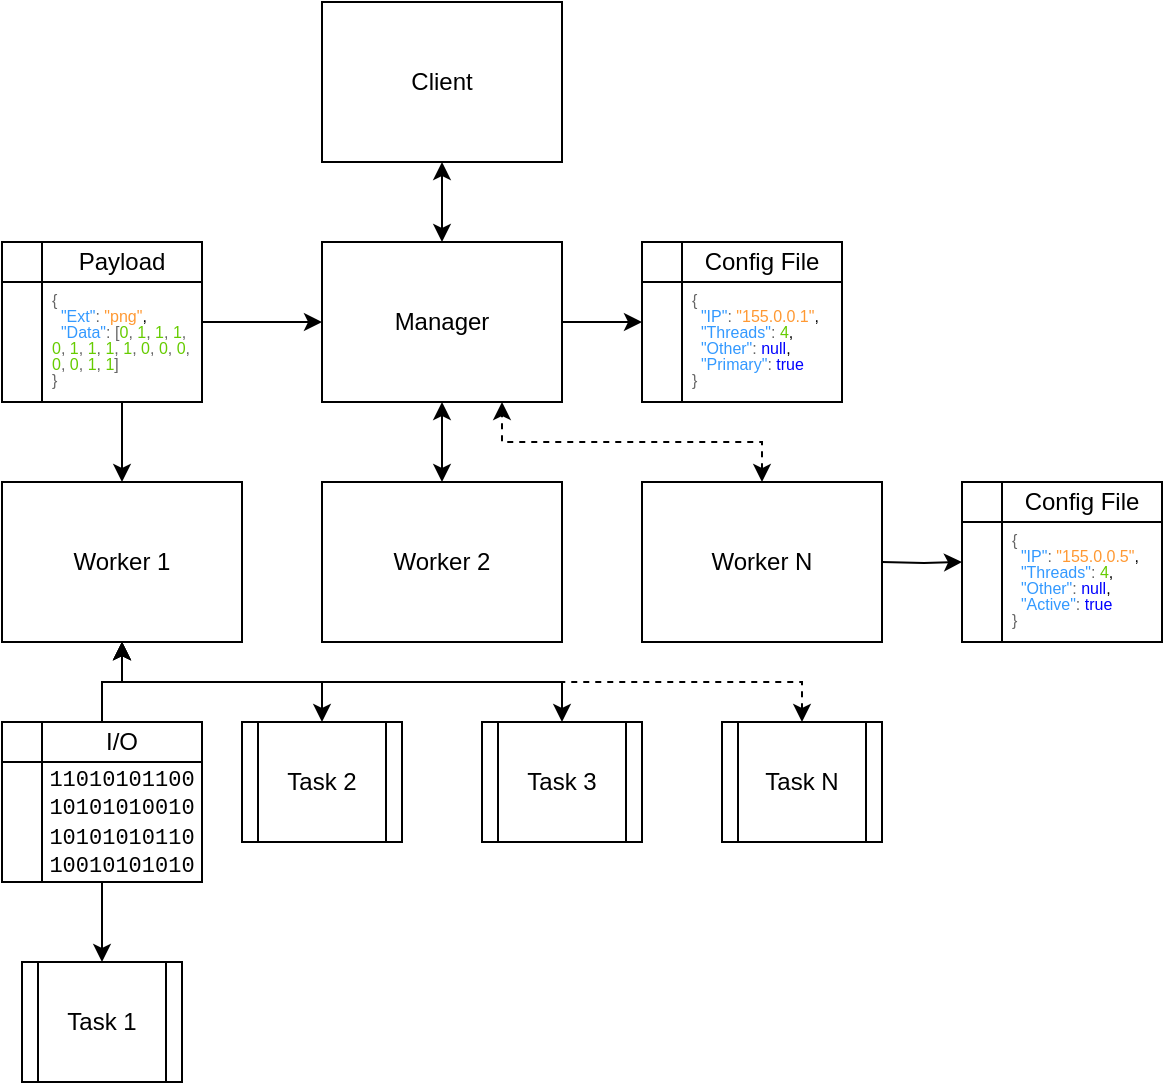 <mxfile version="13.6.2" type="device"><diagram id="E7jIARmdAz7nSxI3G2Zy" name="Page-1"><mxGraphModel dx="525" dy="305" grid="1" gridSize="10" guides="1" tooltips="1" connect="1" arrows="1" fold="1" page="1" pageScale="1" pageWidth="827" pageHeight="1169" math="0" shadow="0"><root><mxCell id="0"/><mxCell id="1" parent="0"/><mxCell id="GLHPiRKZHPiPoJVf0miG-3" style="edgeStyle=orthogonalEdgeStyle;rounded=0;orthogonalLoop=1;jettySize=auto;html=1;entryX=0.5;entryY=0;entryDx=0;entryDy=0;startArrow=classic;startFill=1;" edge="1" parent="1" source="GLHPiRKZHPiPoJVf0miG-1" target="GLHPiRKZHPiPoJVf0miG-2"><mxGeometry relative="1" as="geometry"/></mxCell><mxCell id="GLHPiRKZHPiPoJVf0miG-1" value="Client" style="rounded=0;whiteSpace=wrap;html=1;" vertex="1" parent="1"><mxGeometry x="240" y="80" width="120" height="80" as="geometry"/></mxCell><mxCell id="GLHPiRKZHPiPoJVf0miG-22" style="edgeStyle=orthogonalEdgeStyle;rounded=0;orthogonalLoop=1;jettySize=auto;html=1;startArrow=none;startFill=0;" edge="1" parent="1" source="GLHPiRKZHPiPoJVf0miG-2" target="GLHPiRKZHPiPoJVf0miG-21"><mxGeometry relative="1" as="geometry"/></mxCell><mxCell id="GLHPiRKZHPiPoJVf0miG-2" value="Manager" style="rounded=0;whiteSpace=wrap;html=1;" vertex="1" parent="1"><mxGeometry x="240" y="200" width="120" height="80" as="geometry"/></mxCell><mxCell id="GLHPiRKZHPiPoJVf0miG-6" style="edgeStyle=orthogonalEdgeStyle;rounded=0;orthogonalLoop=1;jettySize=auto;html=1;entryX=0.5;entryY=1;entryDx=0;entryDy=0;startArrow=classic;startFill=1;" edge="1" parent="1" source="GLHPiRKZHPiPoJVf0miG-5" target="GLHPiRKZHPiPoJVf0miG-2"><mxGeometry relative="1" as="geometry"/></mxCell><mxCell id="GLHPiRKZHPiPoJVf0miG-5" value="Worker 2" style="rounded=0;whiteSpace=wrap;html=1;" vertex="1" parent="1"><mxGeometry x="240" y="320" width="120" height="80" as="geometry"/></mxCell><mxCell id="GLHPiRKZHPiPoJVf0miG-8" value="Worker 1" style="rounded=0;whiteSpace=wrap;html=1;" vertex="1" parent="1"><mxGeometry x="80" y="320" width="120" height="80" as="geometry"/></mxCell><mxCell id="GLHPiRKZHPiPoJVf0miG-11" style="edgeStyle=orthogonalEdgeStyle;rounded=0;orthogonalLoop=1;jettySize=auto;html=1;entryX=0.75;entryY=1;entryDx=0;entryDy=0;startArrow=classic;startFill=1;dashed=1;" edge="1" parent="1" source="GLHPiRKZHPiPoJVf0miG-9" target="GLHPiRKZHPiPoJVf0miG-2"><mxGeometry relative="1" as="geometry"><Array as="points"><mxPoint x="460" y="300"/><mxPoint x="330" y="300"/></Array></mxGeometry></mxCell><mxCell id="GLHPiRKZHPiPoJVf0miG-9" value="&lt;div&gt;Worker N&lt;br&gt;&lt;/div&gt;" style="rounded=0;whiteSpace=wrap;html=1;" vertex="1" parent="1"><mxGeometry x="400" y="320" width="120" height="80" as="geometry"/></mxCell><mxCell id="GLHPiRKZHPiPoJVf0miG-13" value="Task 1" style="shape=process;whiteSpace=wrap;html=1;backgroundOutline=1;" vertex="1" parent="1"><mxGeometry x="90" y="560" width="80" height="60" as="geometry"/></mxCell><mxCell id="GLHPiRKZHPiPoJVf0miG-18" style="edgeStyle=orthogonalEdgeStyle;rounded=0;orthogonalLoop=1;jettySize=auto;html=1;entryX=0.5;entryY=1;entryDx=0;entryDy=0;startArrow=classic;startFill=1;" edge="1" parent="1" source="GLHPiRKZHPiPoJVf0miG-14" target="GLHPiRKZHPiPoJVf0miG-8"><mxGeometry relative="1" as="geometry"/></mxCell><mxCell id="GLHPiRKZHPiPoJVf0miG-14" value="Task 2" style="shape=process;whiteSpace=wrap;html=1;backgroundOutline=1;" vertex="1" parent="1"><mxGeometry x="200" y="440" width="80" height="60" as="geometry"/></mxCell><mxCell id="GLHPiRKZHPiPoJVf0miG-19" style="edgeStyle=orthogonalEdgeStyle;rounded=0;orthogonalLoop=1;jettySize=auto;html=1;entryX=0.5;entryY=1;entryDx=0;entryDy=0;startArrow=classic;startFill=1;" edge="1" parent="1" source="GLHPiRKZHPiPoJVf0miG-15" target="GLHPiRKZHPiPoJVf0miG-8"><mxGeometry relative="1" as="geometry"><Array as="points"><mxPoint x="360" y="420"/><mxPoint x="140" y="420"/></Array></mxGeometry></mxCell><mxCell id="GLHPiRKZHPiPoJVf0miG-15" value="Task 3" style="shape=process;whiteSpace=wrap;html=1;backgroundOutline=1;" vertex="1" parent="1"><mxGeometry x="320" y="440" width="80" height="60" as="geometry"/></mxCell><mxCell id="GLHPiRKZHPiPoJVf0miG-20" style="edgeStyle=orthogonalEdgeStyle;rounded=0;orthogonalLoop=1;jettySize=auto;html=1;startArrow=classic;startFill=1;dashed=1;" edge="1" parent="1" source="GLHPiRKZHPiPoJVf0miG-16"><mxGeometry relative="1" as="geometry"><mxPoint x="140" y="400.0" as="targetPoint"/><Array as="points"><mxPoint x="480" y="420"/><mxPoint x="140" y="420"/></Array></mxGeometry></mxCell><mxCell id="GLHPiRKZHPiPoJVf0miG-16" value="Task N" style="shape=process;whiteSpace=wrap;html=1;backgroundOutline=1;" vertex="1" parent="1"><mxGeometry x="440" y="440" width="80" height="60" as="geometry"/></mxCell><mxCell id="GLHPiRKZHPiPoJVf0miG-21" value="" style="shape=internalStorage;whiteSpace=wrap;html=1;backgroundOutline=1;" vertex="1" parent="1"><mxGeometry x="400" y="200" width="100" height="80" as="geometry"/></mxCell><mxCell id="GLHPiRKZHPiPoJVf0miG-23" value="Config File" style="text;html=1;strokeColor=none;fillColor=none;align=center;verticalAlign=middle;whiteSpace=wrap;rounded=0;" vertex="1" parent="1"><mxGeometry x="420" y="200" width="80" height="20" as="geometry"/></mxCell><mxCell id="GLHPiRKZHPiPoJVf0miG-24" value="&lt;p style=&quot;line-height: 100% ; font-size: 8px&quot;&gt;&lt;font style=&quot;font-size: 8px&quot;&gt;&lt;br&gt;&lt;font color=&quot;#666666&quot;&gt;{&lt;/font&gt;&lt;br&gt;&lt;font color=&quot;#3399FF&quot;&gt;&amp;nbsp; &quot;IP&quot;&lt;font color=&quot;#666666&quot;&gt;:&lt;/font&gt;&lt;/font&gt; &lt;font color=&quot;#FF9933&quot;&gt;&quot;155.0.0.1&quot;&lt;/font&gt;,&lt;br&gt;&lt;font color=&quot;#3399FF&quot;&gt;&amp;nbsp; &quot;Threads&quot;&lt;font color=&quot;#666666&quot;&gt;:&lt;/font&gt;&lt;/font&gt; &lt;font color=&quot;#66CC00&quot;&gt;4&lt;/font&gt;,&lt;br&gt;&amp;nbsp; &lt;font color=&quot;#3399FF&quot;&gt;&quot;Other&quot;&lt;font color=&quot;#666666&quot;&gt;:&lt;/font&gt;&lt;/font&gt; &lt;font color=&quot;#0000FF&quot;&gt;null&lt;/font&gt;,&lt;br&gt;&amp;nbsp; &lt;font color=&quot;#3399FF&quot;&gt;&quot;Primary&quot;&lt;font color=&quot;#666666&quot;&gt;:&lt;/font&gt;&lt;/font&gt; &lt;font color=&quot;#0000FF&quot;&gt;true&lt;/font&gt;&lt;br&gt;&lt;font color=&quot;#666666&quot;&gt;}&lt;/font&gt;&lt;/font&gt;&lt;/p&gt;" style="text;html=1;strokeColor=none;fillColor=none;spacing=5;spacingTop=-20;whiteSpace=wrap;overflow=hidden;rounded=0;" vertex="1" parent="1"><mxGeometry x="420" y="220" width="80" height="60" as="geometry"/></mxCell><mxCell id="GLHPiRKZHPiPoJVf0miG-25" style="edgeStyle=orthogonalEdgeStyle;rounded=0;orthogonalLoop=1;jettySize=auto;html=1;startArrow=none;startFill=0;" edge="1" parent="1" target="GLHPiRKZHPiPoJVf0miG-26"><mxGeometry relative="1" as="geometry"><mxPoint x="520" y="360" as="sourcePoint"/></mxGeometry></mxCell><mxCell id="GLHPiRKZHPiPoJVf0miG-26" value="" style="shape=internalStorage;whiteSpace=wrap;html=1;backgroundOutline=1;" vertex="1" parent="1"><mxGeometry x="560" y="320" width="100" height="80" as="geometry"/></mxCell><mxCell id="GLHPiRKZHPiPoJVf0miG-27" value="Config File" style="text;html=1;strokeColor=none;fillColor=none;align=center;verticalAlign=middle;whiteSpace=wrap;rounded=0;" vertex="1" parent="1"><mxGeometry x="580" y="320" width="80" height="20" as="geometry"/></mxCell><mxCell id="GLHPiRKZHPiPoJVf0miG-28" value="&lt;p style=&quot;line-height: 100% ; font-size: 8px&quot;&gt;&lt;font style=&quot;font-size: 8px&quot;&gt;&lt;br&gt;&lt;font color=&quot;#666666&quot;&gt;{&lt;/font&gt;&lt;br&gt;&lt;font color=&quot;#3399FF&quot;&gt;&amp;nbsp; &quot;IP&quot;&lt;font color=&quot;#666666&quot;&gt;:&lt;/font&gt;&lt;/font&gt; &lt;font color=&quot;#FF9933&quot;&gt;&quot;155.0.0.5&quot;&lt;/font&gt;,&lt;br&gt;&lt;font color=&quot;#3399FF&quot;&gt;&amp;nbsp; &quot;Threads&quot;&lt;font color=&quot;#666666&quot;&gt;:&lt;/font&gt;&lt;/font&gt; &lt;font color=&quot;#66CC00&quot;&gt;4&lt;/font&gt;,&lt;br&gt;&amp;nbsp; &lt;font color=&quot;#3399FF&quot;&gt;&quot;Other&quot;&lt;font color=&quot;#666666&quot;&gt;:&lt;/font&gt;&lt;/font&gt; &lt;font color=&quot;#0000FF&quot;&gt;null&lt;/font&gt;,&lt;br&gt;&amp;nbsp; &lt;font color=&quot;#3399FF&quot;&gt;&quot;Active&quot;&lt;font color=&quot;#666666&quot;&gt;:&lt;/font&gt;&lt;/font&gt; &lt;font color=&quot;#0000FF&quot;&gt;true&lt;/font&gt;&lt;br&gt;&lt;font color=&quot;#666666&quot;&gt;}&lt;/font&gt;&lt;/font&gt;&lt;/p&gt;" style="text;html=1;strokeColor=none;fillColor=none;spacing=5;spacingTop=-20;whiteSpace=wrap;overflow=hidden;rounded=0;" vertex="1" parent="1"><mxGeometry x="580" y="340" width="80" height="60" as="geometry"/></mxCell><mxCell id="GLHPiRKZHPiPoJVf0miG-35" style="edgeStyle=orthogonalEdgeStyle;rounded=0;orthogonalLoop=1;jettySize=auto;html=1;entryX=0;entryY=0.5;entryDx=0;entryDy=0;startArrow=none;startFill=0;" edge="1" parent="1" source="GLHPiRKZHPiPoJVf0miG-30" target="GLHPiRKZHPiPoJVf0miG-2"><mxGeometry relative="1" as="geometry"/></mxCell><mxCell id="GLHPiRKZHPiPoJVf0miG-30" value="" style="shape=internalStorage;whiteSpace=wrap;html=1;backgroundOutline=1;" vertex="1" parent="1"><mxGeometry x="80" y="200" width="100" height="80" as="geometry"/></mxCell><mxCell id="GLHPiRKZHPiPoJVf0miG-31" value="Payload" style="text;html=1;strokeColor=none;fillColor=none;align=center;verticalAlign=middle;whiteSpace=wrap;rounded=0;" vertex="1" parent="1"><mxGeometry x="100" y="200" width="80" height="20" as="geometry"/></mxCell><mxCell id="GLHPiRKZHPiPoJVf0miG-36" style="edgeStyle=orthogonalEdgeStyle;rounded=0;orthogonalLoop=1;jettySize=auto;html=1;entryX=0.5;entryY=0;entryDx=0;entryDy=0;startArrow=none;startFill=0;" edge="1" parent="1" source="GLHPiRKZHPiPoJVf0miG-33" target="GLHPiRKZHPiPoJVf0miG-8"><mxGeometry relative="1" as="geometry"/></mxCell><mxCell id="GLHPiRKZHPiPoJVf0miG-33" value="&lt;p style=&quot;line-height: 100% ; font-size: 8px&quot;&gt;&lt;font style=&quot;font-size: 8px&quot;&gt;&lt;br&gt;&lt;font color=&quot;#666666&quot;&gt;{&lt;/font&gt;&lt;br&gt;&lt;font color=&quot;#3399FF&quot;&gt;&amp;nbsp; &quot;Ext&quot;&lt;font color=&quot;#666666&quot;&gt;:&lt;/font&gt;&lt;/font&gt; &lt;font color=&quot;#FF9933&quot;&gt;&quot;png&quot;&lt;/font&gt;,&lt;br&gt;&lt;font color=&quot;#3399FF&quot;&gt;&amp;nbsp; &quot;Data&quot;&lt;font color=&quot;#666666&quot;&gt;:&lt;/font&gt;&lt;/font&gt; &lt;font color=&quot;#666666&quot;&gt;[&lt;/font&gt;&lt;/font&gt;&lt;font style=&quot;font-size: 8px&quot;&gt;&lt;font color=&quot;#666666&quot;&gt;&lt;font style=&quot;font-size: 8px&quot;&gt;&lt;font color=&quot;#66CC00&quot;&gt;0&lt;/font&gt;, &lt;/font&gt;&lt;/font&gt;&lt;/font&gt;&lt;font style=&quot;font-size: 8px&quot;&gt;&lt;font color=&quot;#666666&quot;&gt;&lt;font style=&quot;font-size: 8px&quot;&gt;&lt;font style=&quot;font-size: 8px&quot;&gt;&lt;font color=&quot;#66CC00&quot;&gt;1&lt;/font&gt;, &lt;/font&gt;&lt;/font&gt;&lt;/font&gt;&lt;/font&gt;&lt;font style=&quot;font-size: 8px&quot;&gt;&lt;font color=&quot;#666666&quot;&gt;&lt;font style=&quot;font-size: 8px&quot;&gt;&lt;font style=&quot;font-size: 8px&quot;&gt;&lt;font style=&quot;font-size: 8px&quot;&gt;&lt;font color=&quot;#66CC00&quot;&gt;1&lt;/font&gt;, &lt;/font&gt;&lt;/font&gt;&lt;/font&gt;&lt;/font&gt;&lt;/font&gt;&lt;font style=&quot;font-size: 8px&quot;&gt;&lt;font color=&quot;#666666&quot;&gt;&lt;font style=&quot;font-size: 8px&quot;&gt;&lt;font style=&quot;font-size: 8px&quot;&gt;&lt;font style=&quot;font-size: 8px&quot;&gt;&lt;font style=&quot;font-size: 8px&quot;&gt;&lt;font color=&quot;#66CC00&quot;&gt;1&lt;/font&gt;, &lt;/font&gt;&lt;/font&gt;&lt;/font&gt;&lt;/font&gt;&lt;/font&gt;&lt;/font&gt;&lt;font style=&quot;font-size: 8px&quot;&gt;&lt;font color=&quot;#666666&quot;&gt;&lt;font style=&quot;font-size: 8px&quot;&gt;&lt;font style=&quot;font-size: 8px&quot;&gt;&lt;font style=&quot;font-size: 8px&quot;&gt;&lt;font style=&quot;font-size: 8px&quot;&gt;&lt;font style=&quot;font-size: 8px&quot;&gt;&lt;font color=&quot;#66CC00&quot;&gt;0&lt;/font&gt;, &lt;/font&gt;&lt;/font&gt;&lt;/font&gt;&lt;/font&gt;&lt;/font&gt;&lt;/font&gt;&lt;/font&gt;&lt;font style=&quot;font-size: 8px&quot;&gt;&lt;font color=&quot;#666666&quot;&gt;&lt;font style=&quot;font-size: 8px&quot;&gt;&lt;font style=&quot;font-size: 8px&quot;&gt;&lt;font style=&quot;font-size: 8px&quot;&gt;&lt;font style=&quot;font-size: 8px&quot;&gt;&lt;font style=&quot;font-size: 8px&quot;&gt;&lt;font style=&quot;font-size: 8px&quot;&gt;&lt;font color=&quot;#66CC00&quot;&gt;1&lt;/font&gt;, &lt;/font&gt;&lt;/font&gt;&lt;/font&gt;&lt;/font&gt;&lt;/font&gt;&lt;/font&gt;&lt;/font&gt;&lt;/font&gt;&lt;font style=&quot;font-size: 8px&quot;&gt;&lt;font color=&quot;#666666&quot;&gt;&lt;font style=&quot;font-size: 8px&quot;&gt;&lt;font style=&quot;font-size: 8px&quot;&gt;&lt;font style=&quot;font-size: 8px&quot;&gt;&lt;font style=&quot;font-size: 8px&quot;&gt;&lt;font style=&quot;font-size: 8px&quot;&gt;&lt;font style=&quot;font-size: 8px&quot;&gt;&lt;font style=&quot;font-size: 8px&quot;&gt;&lt;font color=&quot;#66CC00&quot;&gt;1&lt;/font&gt;, &lt;/font&gt;&lt;/font&gt;&lt;/font&gt;&lt;/font&gt;&lt;/font&gt;&lt;/font&gt;&lt;/font&gt;&lt;/font&gt;&lt;/font&gt;&lt;font style=&quot;font-size: 8px&quot;&gt;&lt;font color=&quot;#666666&quot;&gt;&lt;font style=&quot;font-size: 8px&quot;&gt;&lt;font style=&quot;font-size: 8px&quot;&gt;&lt;font style=&quot;font-size: 8px&quot;&gt;&lt;font style=&quot;font-size: 8px&quot;&gt;&lt;font style=&quot;font-size: 8px&quot;&gt;&lt;font style=&quot;font-size: 8px&quot;&gt;&lt;font style=&quot;font-size: 8px&quot;&gt;&lt;font style=&quot;font-size: 8px&quot;&gt;&lt;font color=&quot;#66CC00&quot;&gt;1&lt;/font&gt;, &lt;/font&gt;&lt;/font&gt;&lt;/font&gt;&lt;/font&gt;&lt;/font&gt;&lt;/font&gt;&lt;/font&gt;&lt;/font&gt;&lt;/font&gt;&lt;/font&gt;&lt;font style=&quot;font-size: 8px&quot;&gt;&lt;font color=&quot;#666666&quot;&gt;&lt;font style=&quot;font-size: 8px&quot;&gt;&lt;font style=&quot;font-size: 8px&quot;&gt;&lt;font style=&quot;font-size: 8px&quot;&gt;&lt;font style=&quot;font-size: 8px&quot;&gt;&lt;font style=&quot;font-size: 8px&quot;&gt;&lt;font style=&quot;font-size: 8px&quot;&gt;&lt;font style=&quot;font-size: 8px&quot;&gt;&lt;font style=&quot;font-size: 8px&quot;&gt;&lt;font style=&quot;font-size: 8px&quot;&gt;&lt;font color=&quot;#66CC00&quot;&gt;1&lt;/font&gt;, &lt;/font&gt;&lt;/font&gt;&lt;/font&gt;&lt;/font&gt;&lt;/font&gt;&lt;/font&gt;&lt;/font&gt;&lt;/font&gt;&lt;/font&gt;&lt;/font&gt;&lt;/font&gt;&lt;font style=&quot;font-size: 8px&quot;&gt;&lt;font color=&quot;#666666&quot;&gt;&lt;font style=&quot;font-size: 8px&quot;&gt;&lt;font style=&quot;font-size: 8px&quot;&gt;&lt;font style=&quot;font-size: 8px&quot;&gt;&lt;font style=&quot;font-size: 8px&quot;&gt;&lt;font style=&quot;font-size: 8px&quot;&gt;&lt;font style=&quot;font-size: 8px&quot;&gt;&lt;font style=&quot;font-size: 8px&quot;&gt;&lt;font style=&quot;font-size: 8px&quot;&gt;&lt;font style=&quot;font-size: 8px&quot;&gt;&lt;font style=&quot;font-size: 8px&quot;&gt;&lt;font color=&quot;#66CC00&quot;&gt;0&lt;/font&gt;, &lt;/font&gt;&lt;/font&gt;&lt;/font&gt;&lt;/font&gt;&lt;/font&gt;&lt;/font&gt;&lt;/font&gt;&lt;/font&gt;&lt;/font&gt;&lt;/font&gt;&lt;/font&gt;&lt;/font&gt;&lt;font style=&quot;font-size: 8px&quot;&gt;&lt;font color=&quot;#666666&quot;&gt;&lt;font style=&quot;font-size: 8px&quot;&gt;&lt;font style=&quot;font-size: 8px&quot;&gt;&lt;font style=&quot;font-size: 8px&quot;&gt;&lt;font style=&quot;font-size: 8px&quot;&gt;&lt;font style=&quot;font-size: 8px&quot;&gt;&lt;font style=&quot;font-size: 8px&quot;&gt;&lt;font style=&quot;font-size: 8px&quot;&gt;&lt;font style=&quot;font-size: 8px&quot;&gt;&lt;font style=&quot;font-size: 8px&quot;&gt;&lt;font style=&quot;font-size: 8px&quot;&gt;&lt;font style=&quot;font-size: 8px&quot;&gt;&lt;font color=&quot;#66CC00&quot;&gt;0&lt;/font&gt;, &lt;/font&gt;&lt;/font&gt;&lt;/font&gt;&lt;/font&gt;&lt;/font&gt;&lt;/font&gt;&lt;/font&gt;&lt;/font&gt;&lt;/font&gt;&lt;/font&gt;&lt;/font&gt;&lt;/font&gt;&lt;/font&gt;&lt;font style=&quot;font-size: 8px&quot;&gt;&lt;font color=&quot;#666666&quot;&gt;&lt;font style=&quot;font-size: 8px&quot;&gt;&lt;font style=&quot;font-size: 8px&quot;&gt;&lt;font style=&quot;font-size: 8px&quot;&gt;&lt;font style=&quot;font-size: 8px&quot;&gt;&lt;font style=&quot;font-size: 8px&quot;&gt;&lt;font style=&quot;font-size: 8px&quot;&gt;&lt;font style=&quot;font-size: 8px&quot;&gt;&lt;font style=&quot;font-size: 8px&quot;&gt;&lt;font style=&quot;font-size: 8px&quot;&gt;&lt;font style=&quot;font-size: 8px&quot;&gt;&lt;font style=&quot;font-size: 8px&quot;&gt;&lt;font style=&quot;font-size: 8px&quot;&gt;&lt;font color=&quot;#66CC00&quot;&gt;0&lt;/font&gt;, &lt;/font&gt;&lt;/font&gt;&lt;/font&gt;&lt;/font&gt;&lt;/font&gt;&lt;/font&gt;&lt;/font&gt;&lt;/font&gt;&lt;/font&gt;&lt;/font&gt;&lt;/font&gt;&lt;/font&gt;&lt;/font&gt;&lt;/font&gt;&lt;font style=&quot;font-size: 8px&quot;&gt;&lt;font color=&quot;#666666&quot;&gt;&lt;font style=&quot;font-size: 8px&quot;&gt;&lt;font style=&quot;font-size: 8px&quot;&gt;&lt;font style=&quot;font-size: 8px&quot;&gt;&lt;font style=&quot;font-size: 8px&quot;&gt;&lt;font style=&quot;font-size: 8px&quot;&gt;&lt;font style=&quot;font-size: 8px&quot;&gt;&lt;font style=&quot;font-size: 8px&quot;&gt;&lt;font style=&quot;font-size: 8px&quot;&gt;&lt;font style=&quot;font-size: 8px&quot;&gt;&lt;font style=&quot;font-size: 8px&quot;&gt;&lt;font style=&quot;font-size: 8px&quot;&gt;&lt;font style=&quot;font-size: 8px&quot;&gt;&lt;font style=&quot;font-size: 8px&quot;&gt;&lt;font color=&quot;#66CC00&quot;&gt;0&lt;/font&gt;, &lt;/font&gt;&lt;/font&gt;&lt;/font&gt;&lt;/font&gt;&lt;/font&gt;&lt;/font&gt;&lt;/font&gt;&lt;/font&gt;&lt;/font&gt;&lt;/font&gt;&lt;/font&gt;&lt;/font&gt;&lt;/font&gt;&lt;/font&gt;&lt;/font&gt;&lt;font style=&quot;font-size: 8px&quot;&gt;&lt;font color=&quot;#666666&quot;&gt;&lt;font style=&quot;font-size: 8px&quot;&gt;&lt;font style=&quot;font-size: 8px&quot;&gt;&lt;font style=&quot;font-size: 8px&quot;&gt;&lt;font style=&quot;font-size: 8px&quot;&gt;&lt;font style=&quot;font-size: 8px&quot;&gt;&lt;font style=&quot;font-size: 8px&quot;&gt;&lt;font style=&quot;font-size: 8px&quot;&gt;&lt;font style=&quot;font-size: 8px&quot;&gt;&lt;font style=&quot;font-size: 8px&quot;&gt;&lt;font style=&quot;font-size: 8px&quot;&gt;&lt;font style=&quot;font-size: 8px&quot;&gt;&lt;font style=&quot;font-size: 8px&quot;&gt;&lt;font style=&quot;font-size: 8px&quot;&gt;&lt;font style=&quot;font-size: 8px&quot;&gt;&lt;font color=&quot;#66CC00&quot;&gt;0&lt;/font&gt;,&lt;/font&gt;&lt;/font&gt;&lt;/font&gt;&lt;/font&gt;&lt;/font&gt;&lt;/font&gt;&lt;/font&gt;&lt;/font&gt;&lt;/font&gt;&lt;/font&gt;&lt;/font&gt;&lt;/font&gt;&lt;/font&gt;&lt;/font&gt;&lt;/font&gt;&lt;/font&gt;&lt;font style=&quot;font-size: 8px&quot;&gt;&lt;font color=&quot;#666666&quot;&gt;&lt;font style=&quot;font-size: 8px&quot;&gt;&lt;font style=&quot;font-size: 8px&quot;&gt;&lt;font style=&quot;font-size: 8px&quot;&gt;&lt;font style=&quot;font-size: 8px&quot;&gt;&lt;font style=&quot;font-size: 8px&quot;&gt;&lt;font style=&quot;font-size: 8px&quot;&gt;&lt;font style=&quot;font-size: 8px&quot;&gt;&lt;font style=&quot;font-size: 8px&quot;&gt;&lt;font style=&quot;font-size: 8px&quot;&gt;&lt;font style=&quot;font-size: 8px&quot;&gt;&lt;font style=&quot;font-size: 8px&quot;&gt;&lt;font style=&quot;font-size: 8px&quot;&gt;&lt;font style=&quot;font-size: 8px&quot;&gt;&lt;font style=&quot;font-size: 8px&quot;&gt;&lt;font style=&quot;font-size: 8px&quot;&gt;&lt;font color=&quot;#66CC00&quot;&gt; 1&lt;/font&gt;,&lt;/font&gt;&lt;/font&gt;&lt;/font&gt;&lt;/font&gt;&lt;/font&gt;&lt;/font&gt;&lt;/font&gt;&lt;/font&gt;&lt;/font&gt;&lt;/font&gt;&lt;/font&gt;&lt;/font&gt;&lt;/font&gt;&lt;/font&gt;&lt;/font&gt;&lt;/font&gt;&lt;/font&gt;&lt;font style=&quot;font-size: 8px&quot;&gt;&lt;font color=&quot;#666666&quot;&gt;&lt;font style=&quot;font-size: 8px&quot;&gt;&lt;font style=&quot;font-size: 8px&quot;&gt;&lt;font style=&quot;font-size: 8px&quot;&gt;&lt;font style=&quot;font-size: 8px&quot;&gt;&lt;font style=&quot;font-size: 8px&quot;&gt;&lt;font style=&quot;font-size: 8px&quot;&gt;&lt;font style=&quot;font-size: 8px&quot;&gt;&lt;font style=&quot;font-size: 8px&quot;&gt;&lt;font style=&quot;font-size: 8px&quot;&gt;&lt;font style=&quot;font-size: 8px&quot;&gt;&lt;font style=&quot;font-size: 8px&quot;&gt;&lt;font style=&quot;font-size: 8px&quot;&gt;&lt;font style=&quot;font-size: 8px&quot;&gt;&lt;font style=&quot;font-size: 8px&quot;&gt;&lt;font style=&quot;font-size: 8px&quot;&gt;&lt;font style=&quot;font-size: 8px&quot;&gt;&lt;font color=&quot;#66CC00&quot;&gt; 1&lt;/font&gt;&lt;/font&gt;&lt;/font&gt;&lt;/font&gt;&lt;/font&gt;&lt;/font&gt;&lt;/font&gt;&lt;/font&gt;&lt;/font&gt;&lt;/font&gt;&lt;/font&gt;&lt;/font&gt;&lt;/font&gt;&lt;/font&gt;&lt;/font&gt;&lt;/font&gt;&lt;/font&gt;]&lt;/font&gt;&lt;br&gt;&lt;font color=&quot;#666666&quot;&gt;}&lt;/font&gt;&lt;/font&gt;&lt;/p&gt;" style="text;html=1;strokeColor=none;fillColor=none;spacing=5;spacingTop=-20;whiteSpace=wrap;overflow=hidden;rounded=0;" vertex="1" parent="1"><mxGeometry x="100" y="220" width="80" height="60" as="geometry"/></mxCell><mxCell id="GLHPiRKZHPiPoJVf0miG-41" style="edgeStyle=orthogonalEdgeStyle;rounded=0;orthogonalLoop=1;jettySize=auto;html=1;entryX=0.5;entryY=1;entryDx=0;entryDy=0;startArrow=none;startFill=0;" edge="1" parent="1" source="GLHPiRKZHPiPoJVf0miG-37" target="GLHPiRKZHPiPoJVf0miG-8"><mxGeometry relative="1" as="geometry"><Array as="points"><mxPoint x="130" y="420"/><mxPoint x="140" y="420"/></Array></mxGeometry></mxCell><mxCell id="GLHPiRKZHPiPoJVf0miG-42" style="edgeStyle=orthogonalEdgeStyle;rounded=0;orthogonalLoop=1;jettySize=auto;html=1;entryX=0.5;entryY=0;entryDx=0;entryDy=0;startArrow=none;startFill=0;" edge="1" parent="1" source="GLHPiRKZHPiPoJVf0miG-37" target="GLHPiRKZHPiPoJVf0miG-13"><mxGeometry relative="1" as="geometry"/></mxCell><mxCell id="GLHPiRKZHPiPoJVf0miG-37" value="" style="shape=internalStorage;whiteSpace=wrap;html=1;backgroundOutline=1;" vertex="1" parent="1"><mxGeometry x="80" y="440" width="100" height="80" as="geometry"/></mxCell><mxCell id="GLHPiRKZHPiPoJVf0miG-38" value="I/O" style="text;html=1;strokeColor=none;fillColor=none;align=center;verticalAlign=middle;whiteSpace=wrap;rounded=0;" vertex="1" parent="1"><mxGeometry x="100" y="440" width="80" height="20" as="geometry"/></mxCell><mxCell id="GLHPiRKZHPiPoJVf0miG-40" value="&lt;div style=&quot;font-size: 11px&quot;&gt;&lt;font style=&quot;font-size: 11px&quot; face=&quot;Courier New&quot;&gt;11010101100&lt;/font&gt;&lt;/div&gt;&lt;div style=&quot;font-size: 11px&quot;&gt;&lt;font style=&quot;font-size: 11px&quot; face=&quot;Courier New&quot;&gt;10101010010&lt;/font&gt;&lt;/div&gt;&lt;div style=&quot;font-size: 11px&quot;&gt;&lt;font style=&quot;font-size: 11px&quot; face=&quot;Courier New&quot;&gt;10101010110&lt;/font&gt;&lt;/div&gt;&lt;div style=&quot;font-size: 11px&quot;&gt;&lt;font style=&quot;font-size: 11px&quot; face=&quot;Courier New&quot;&gt;10010101010&lt;/font&gt;&lt;/div&gt;" style="text;html=1;strokeColor=none;fillColor=none;align=center;verticalAlign=middle;whiteSpace=wrap;rounded=0;" vertex="1" parent="1"><mxGeometry x="100" y="460" width="80" height="60" as="geometry"/></mxCell></root></mxGraphModel></diagram></mxfile>